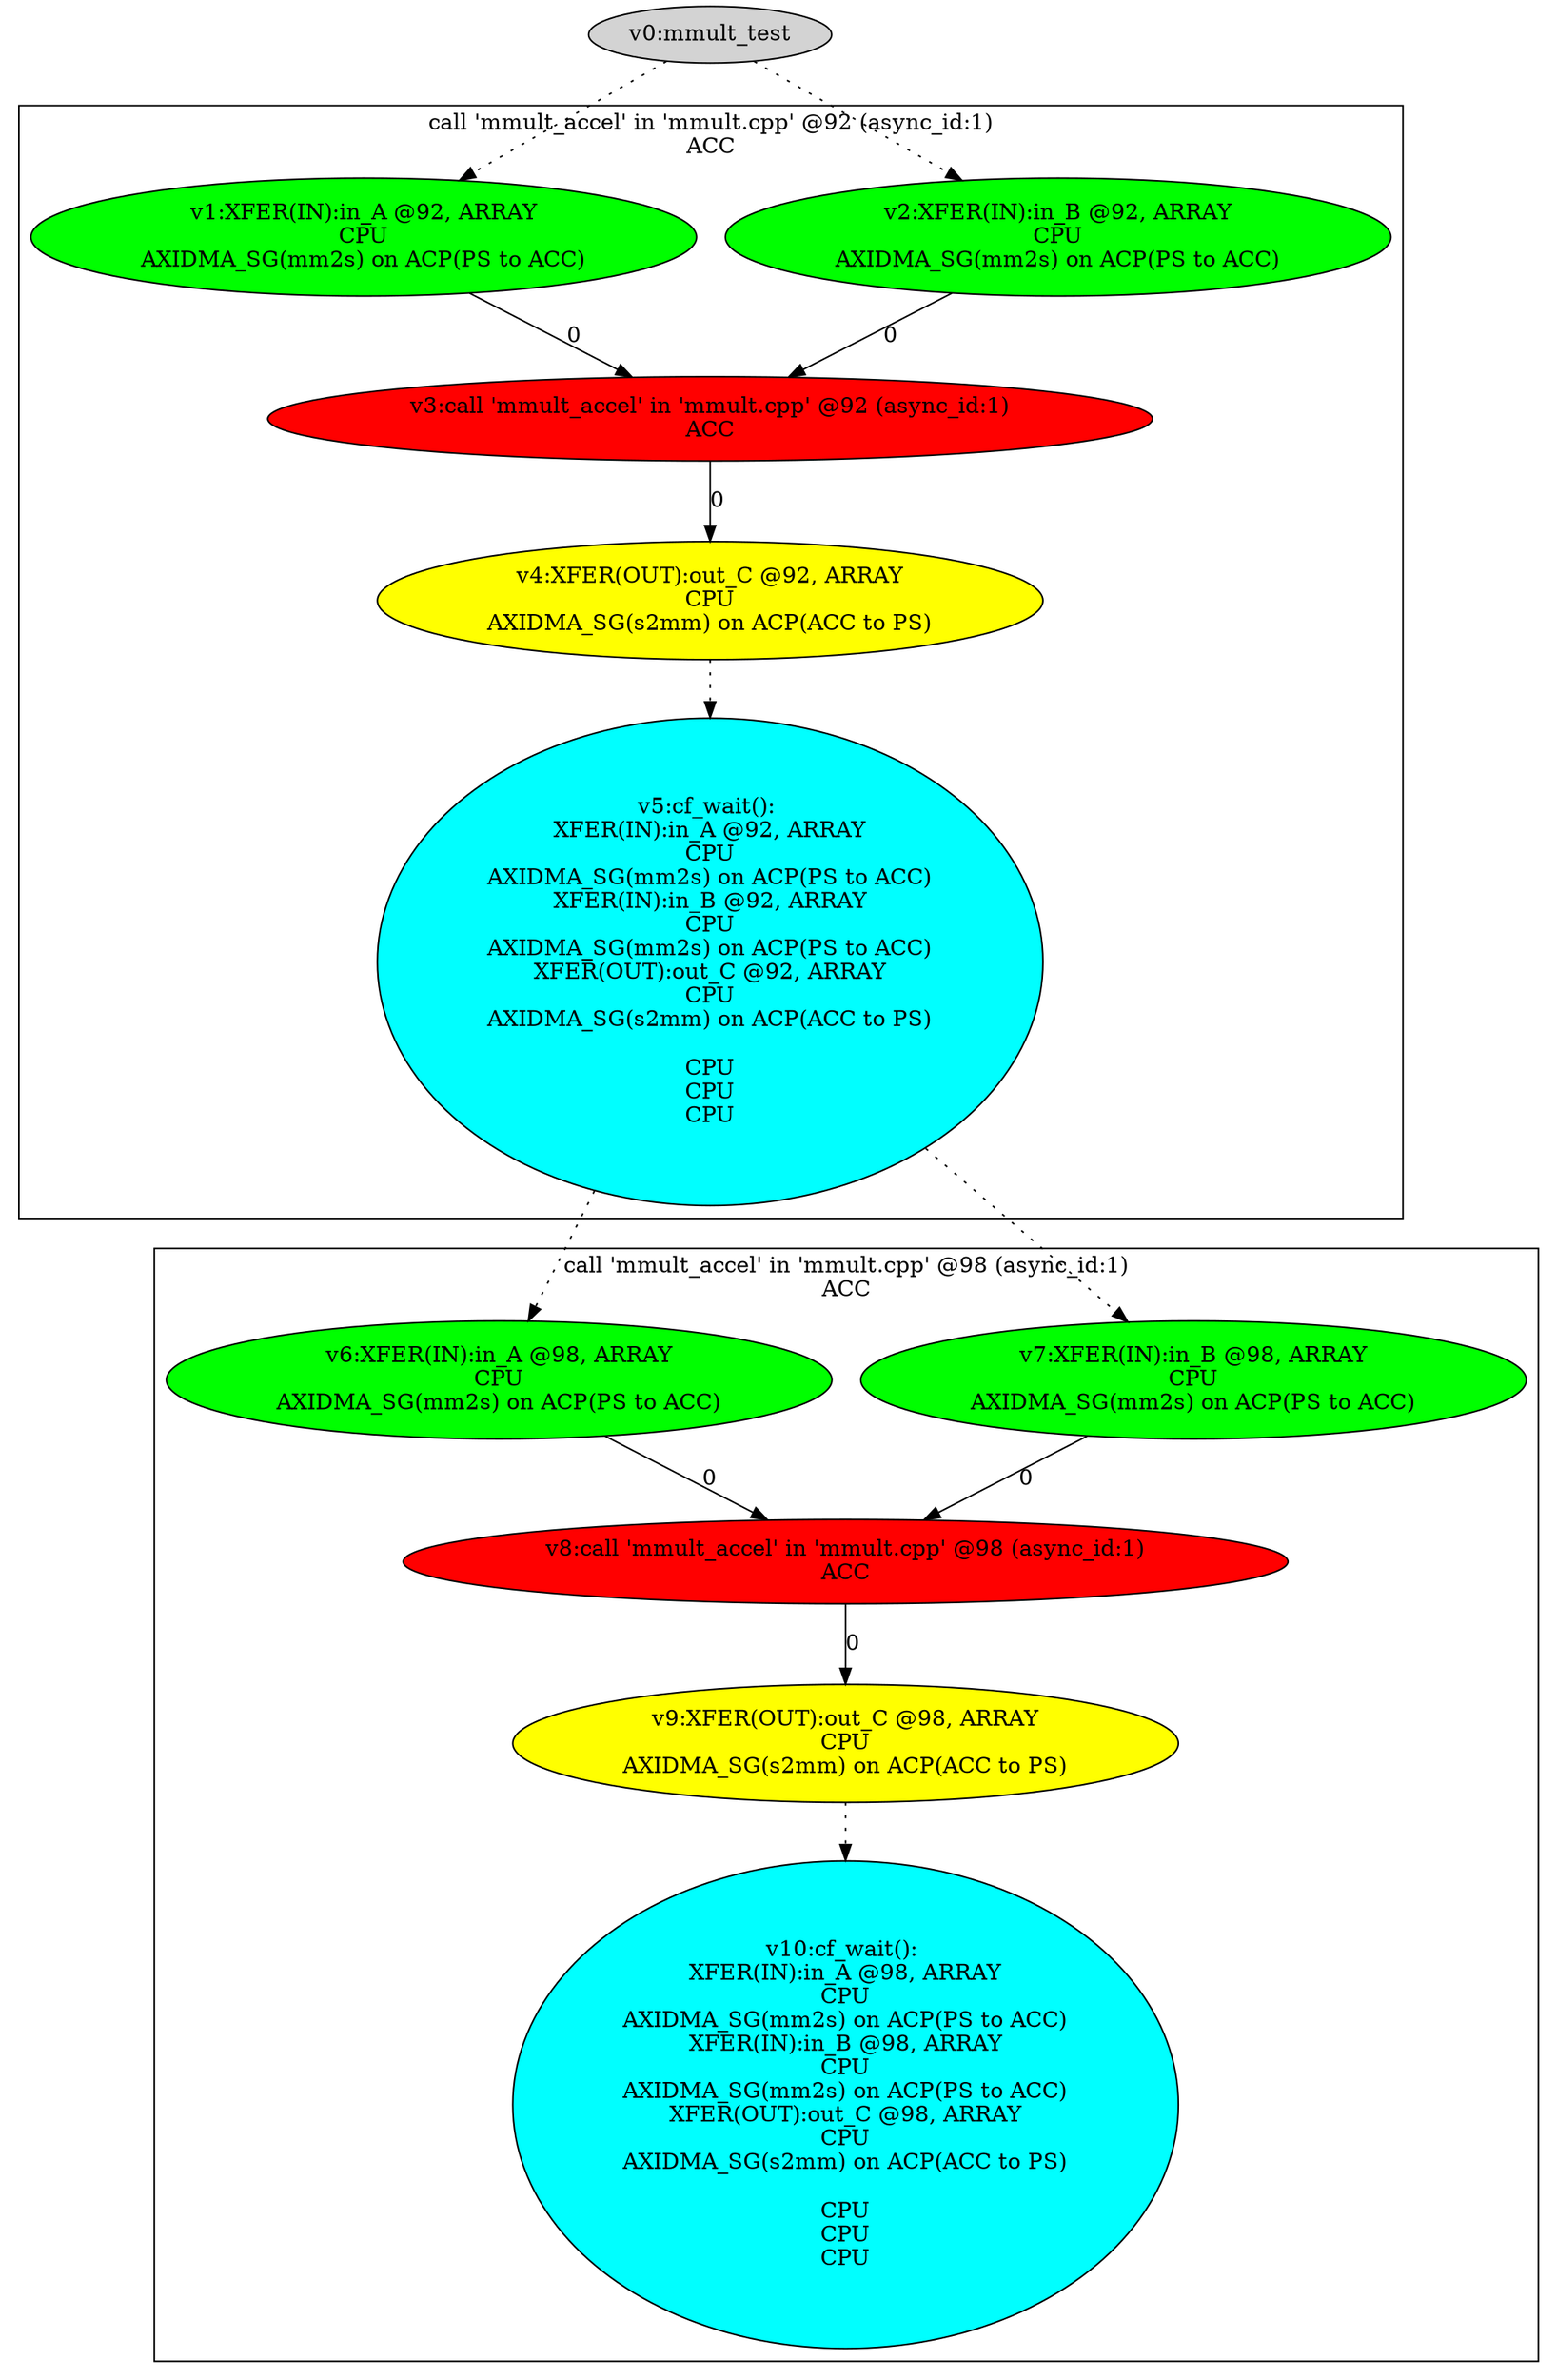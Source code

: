 digraph dm_graph {
v0 [label = "v0:mmult_test" ,style=filled];
v1 [label = "v1:XFER(IN):in_A @92, ARRAY\nCPU\nAXIDMA_SG(mm2s) on ACP(PS to ACC)\n" ,style=filled,fillcolor = green];
v2 [label = "v2:XFER(IN):in_B @92, ARRAY\nCPU\nAXIDMA_SG(mm2s) on ACP(PS to ACC)\n" ,style=filled,fillcolor = green];
v3 [label = "v3:call 'mmult_accel' in 'mmult.cpp' @92 (async_id:1)\nACC\n" ,style=filled,fillcolor = red];
v4 [label = "v4:XFER(OUT):out_C @92, ARRAY\nCPU\nAXIDMA_SG(s2mm) on ACP(ACC to PS)\n" ,style=filled,fillcolor = yellow];
v5 [label = "v5:cf_wait(): \nXFER(IN):in_A @92, ARRAY\nCPU\nAXIDMA_SG(mm2s) on ACP(PS to ACC)\nXFER(IN):in_B @92, ARRAY\nCPU\nAXIDMA_SG(mm2s) on ACP(PS to ACC)\nXFER(OUT):out_C @92, ARRAY\nCPU\nAXIDMA_SG(s2mm) on ACP(ACC to PS)\n\nCPU\nCPU\nCPU\n" ,style=filled,fillcolor = cyan];
v6 [label = "v6:XFER(IN):in_A @98, ARRAY\nCPU\nAXIDMA_SG(mm2s) on ACP(PS to ACC)\n" ,style=filled,fillcolor = green];
v7 [label = "v7:XFER(IN):in_B @98, ARRAY\nCPU\nAXIDMA_SG(mm2s) on ACP(PS to ACC)\n" ,style=filled,fillcolor = green];
v8 [label = "v8:call 'mmult_accel' in 'mmult.cpp' @98 (async_id:1)\nACC\n" ,style=filled,fillcolor = red];
v9 [label = "v9:XFER(OUT):out_C @98, ARRAY\nCPU\nAXIDMA_SG(s2mm) on ACP(ACC to PS)\n" ,style=filled,fillcolor = yellow];
v10 [label = "v10:cf_wait(): \nXFER(IN):in_A @98, ARRAY\nCPU\nAXIDMA_SG(mm2s) on ACP(PS to ACC)\nXFER(IN):in_B @98, ARRAY\nCPU\nAXIDMA_SG(mm2s) on ACP(PS to ACC)\nXFER(OUT):out_C @98, ARRAY\nCPU\nAXIDMA_SG(s2mm) on ACP(ACC to PS)\n\nCPU\nCPU\nCPU\n" ,style=filled,fillcolor = cyan];
subgraph cluster0 {
v6;
v7;
v8;
v9;
v10;
label = "call 'mmult_accel' in 'mmult.cpp' @98 (async_id:1)\nACC\n";
}
subgraph cluster1 {
v1;
v2;
v3;
v4;
v5;
label = "call 'mmult_accel' in 'mmult.cpp' @92 (async_id:1)\nACC\n";
}
v1 -> v3 [label = "0"];
v2 -> v3 [label = "0"];
v3 -> v4 [label = "0"];
v4 -> v5 [label = "", style = dotted];
v6 -> v8 [label = "0"];
v7 -> v8 [label = "0"];
v8 -> v9 [label = "0"];
v9 -> v10 [label = "", style = dotted];
v5 -> v6 [label = "", style = dotted];
v5 -> v7 [label = "", style = dotted];
v0 -> v1 [label = "", style = dotted];
v0 -> v2 [label = "", style = dotted];
}
